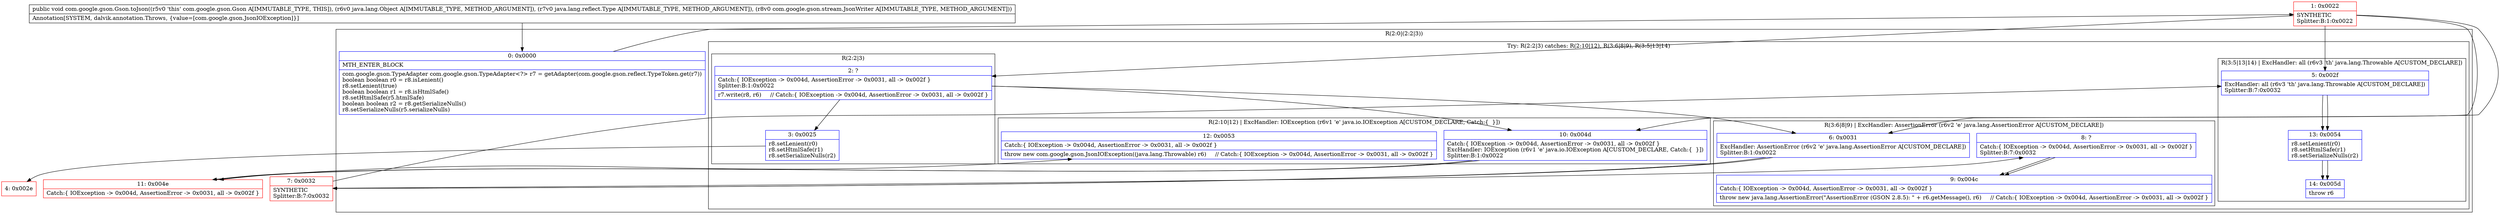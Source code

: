 digraph "CFG forcom.google.gson.Gson.toJson(Ljava\/lang\/Object;Ljava\/lang\/reflect\/Type;Lcom\/google\/gson\/stream\/JsonWriter;)V" {
subgraph cluster_Region_837399156 {
label = "R(2:0|(2:2|3))";
node [shape=record,color=blue];
Node_0 [shape=record,label="{0\:\ 0x0000|MTH_ENTER_BLOCK\l|com.google.gson.TypeAdapter com.google.gson.TypeAdapter\<?\> r7 = getAdapter(com.google.gson.reflect.TypeToken.get(r7))\lboolean boolean r0 = r8.isLenient()\lr8.setLenient(true)\lboolean boolean r1 = r8.isHtmlSafe()\lr8.setHtmlSafe(r5.htmlSafe)\lboolean boolean r2 = r8.getSerializeNulls()\lr8.setSerializeNulls(r5.serializeNulls)\l}"];
subgraph cluster_TryCatchRegion_2001268839 {
label = "Try: R(2:2|3) catches: R(2:10|12), R(3:6|8|9), R(3:5|13|14)";
node [shape=record,color=blue];
subgraph cluster_Region_52805246 {
label = "R(2:2|3)";
node [shape=record,color=blue];
Node_2 [shape=record,label="{2\:\ ?|Catch:\{ IOException \-\> 0x004d, AssertionError \-\> 0x0031, all \-\> 0x002f \}\lSplitter:B:1:0x0022\l|r7.write(r8, r6)     \/\/ Catch:\{ IOException \-\> 0x004d, AssertionError \-\> 0x0031, all \-\> 0x002f \}\l}"];
Node_3 [shape=record,label="{3\:\ 0x0025|r8.setLenient(r0)\lr8.setHtmlSafe(r1)\lr8.setSerializeNulls(r2)\l}"];
}
subgraph cluster_Region_1706533467 {
label = "R(2:10|12) | ExcHandler: IOException (r6v1 'e' java.io.IOException A[CUSTOM_DECLARE, Catch:\{  \}])\l";
node [shape=record,color=blue];
Node_10 [shape=record,label="{10\:\ 0x004d|Catch:\{ IOException \-\> 0x004d, AssertionError \-\> 0x0031, all \-\> 0x002f \}\lExcHandler: IOException (r6v1 'e' java.io.IOException A[CUSTOM_DECLARE, Catch:\{  \}])\lSplitter:B:1:0x0022\l}"];
Node_12 [shape=record,label="{12\:\ 0x0053|Catch:\{ IOException \-\> 0x004d, AssertionError \-\> 0x0031, all \-\> 0x002f \}\l|throw new com.google.gson.JsonIOException((java.lang.Throwable) r6)     \/\/ Catch:\{ IOException \-\> 0x004d, AssertionError \-\> 0x0031, all \-\> 0x002f \}\l}"];
}
subgraph cluster_Region_1089136218 {
label = "R(3:6|8|9) | ExcHandler: AssertionError (r6v2 'e' java.lang.AssertionError A[CUSTOM_DECLARE])\l";
node [shape=record,color=blue];
Node_6 [shape=record,label="{6\:\ 0x0031|ExcHandler: AssertionError (r6v2 'e' java.lang.AssertionError A[CUSTOM_DECLARE])\lSplitter:B:1:0x0022\l}"];
Node_8 [shape=record,label="{8\:\ ?|Catch:\{ IOException \-\> 0x004d, AssertionError \-\> 0x0031, all \-\> 0x002f \}\lSplitter:B:7:0x0032\l}"];
Node_9 [shape=record,label="{9\:\ 0x004c|Catch:\{ IOException \-\> 0x004d, AssertionError \-\> 0x0031, all \-\> 0x002f \}\l|throw new java.lang.AssertionError(\"AssertionError (GSON 2.8.5): \" + r6.getMessage(), r6)     \/\/ Catch:\{ IOException \-\> 0x004d, AssertionError \-\> 0x0031, all \-\> 0x002f \}\l}"];
}
subgraph cluster_Region_1778528117 {
label = "R(3:5|13|14) | ExcHandler: all (r6v3 'th' java.lang.Throwable A[CUSTOM_DECLARE])\l";
node [shape=record,color=blue];
Node_5 [shape=record,label="{5\:\ 0x002f|ExcHandler: all (r6v3 'th' java.lang.Throwable A[CUSTOM_DECLARE])\lSplitter:B:7:0x0032\l}"];
Node_13 [shape=record,label="{13\:\ 0x0054|r8.setLenient(r0)\lr8.setHtmlSafe(r1)\lr8.setSerializeNulls(r2)\l}"];
Node_14 [shape=record,label="{14\:\ 0x005d|throw r6\l}"];
}
}
}
subgraph cluster_Region_1706533467 {
label = "R(2:10|12) | ExcHandler: IOException (r6v1 'e' java.io.IOException A[CUSTOM_DECLARE, Catch:\{  \}])\l";
node [shape=record,color=blue];
Node_10 [shape=record,label="{10\:\ 0x004d|Catch:\{ IOException \-\> 0x004d, AssertionError \-\> 0x0031, all \-\> 0x002f \}\lExcHandler: IOException (r6v1 'e' java.io.IOException A[CUSTOM_DECLARE, Catch:\{  \}])\lSplitter:B:1:0x0022\l}"];
Node_12 [shape=record,label="{12\:\ 0x0053|Catch:\{ IOException \-\> 0x004d, AssertionError \-\> 0x0031, all \-\> 0x002f \}\l|throw new com.google.gson.JsonIOException((java.lang.Throwable) r6)     \/\/ Catch:\{ IOException \-\> 0x004d, AssertionError \-\> 0x0031, all \-\> 0x002f \}\l}"];
}
subgraph cluster_Region_1089136218 {
label = "R(3:6|8|9) | ExcHandler: AssertionError (r6v2 'e' java.lang.AssertionError A[CUSTOM_DECLARE])\l";
node [shape=record,color=blue];
Node_6 [shape=record,label="{6\:\ 0x0031|ExcHandler: AssertionError (r6v2 'e' java.lang.AssertionError A[CUSTOM_DECLARE])\lSplitter:B:1:0x0022\l}"];
Node_8 [shape=record,label="{8\:\ ?|Catch:\{ IOException \-\> 0x004d, AssertionError \-\> 0x0031, all \-\> 0x002f \}\lSplitter:B:7:0x0032\l}"];
Node_9 [shape=record,label="{9\:\ 0x004c|Catch:\{ IOException \-\> 0x004d, AssertionError \-\> 0x0031, all \-\> 0x002f \}\l|throw new java.lang.AssertionError(\"AssertionError (GSON 2.8.5): \" + r6.getMessage(), r6)     \/\/ Catch:\{ IOException \-\> 0x004d, AssertionError \-\> 0x0031, all \-\> 0x002f \}\l}"];
}
subgraph cluster_Region_1778528117 {
label = "R(3:5|13|14) | ExcHandler: all (r6v3 'th' java.lang.Throwable A[CUSTOM_DECLARE])\l";
node [shape=record,color=blue];
Node_5 [shape=record,label="{5\:\ 0x002f|ExcHandler: all (r6v3 'th' java.lang.Throwable A[CUSTOM_DECLARE])\lSplitter:B:7:0x0032\l}"];
Node_13 [shape=record,label="{13\:\ 0x0054|r8.setLenient(r0)\lr8.setHtmlSafe(r1)\lr8.setSerializeNulls(r2)\l}"];
Node_14 [shape=record,label="{14\:\ 0x005d|throw r6\l}"];
}
Node_1 [shape=record,color=red,label="{1\:\ 0x0022|SYNTHETIC\lSplitter:B:1:0x0022\l}"];
Node_4 [shape=record,color=red,label="{4\:\ 0x002e}"];
Node_7 [shape=record,color=red,label="{7\:\ 0x0032|SYNTHETIC\lSplitter:B:7:0x0032\l}"];
Node_11 [shape=record,color=red,label="{11\:\ 0x004e|Catch:\{ IOException \-\> 0x004d, AssertionError \-\> 0x0031, all \-\> 0x002f \}\l}"];
MethodNode[shape=record,label="{public void com.google.gson.Gson.toJson((r5v0 'this' com.google.gson.Gson A[IMMUTABLE_TYPE, THIS]), (r6v0 java.lang.Object A[IMMUTABLE_TYPE, METHOD_ARGUMENT]), (r7v0 java.lang.reflect.Type A[IMMUTABLE_TYPE, METHOD_ARGUMENT]), (r8v0 com.google.gson.stream.JsonWriter A[IMMUTABLE_TYPE, METHOD_ARGUMENT]))  | Annotation[SYSTEM, dalvik.annotation.Throws, \{value=[com.google.gson.JsonIOException]\}]\l}"];
MethodNode -> Node_0;
Node_0 -> Node_1;
Node_2 -> Node_3;
Node_2 -> Node_10;
Node_2 -> Node_6;
Node_3 -> Node_4;
Node_10 -> Node_11;
Node_6 -> Node_7;
Node_8 -> Node_9;
Node_5 -> Node_13;
Node_13 -> Node_14;
Node_10 -> Node_11;
Node_6 -> Node_7;
Node_8 -> Node_9;
Node_5 -> Node_13;
Node_13 -> Node_14;
Node_1 -> Node_2;
Node_1 -> Node_10;
Node_1 -> Node_6;
Node_1 -> Node_5;
Node_7 -> Node_8;
Node_7 -> Node_5;
Node_11 -> Node_12;
}

